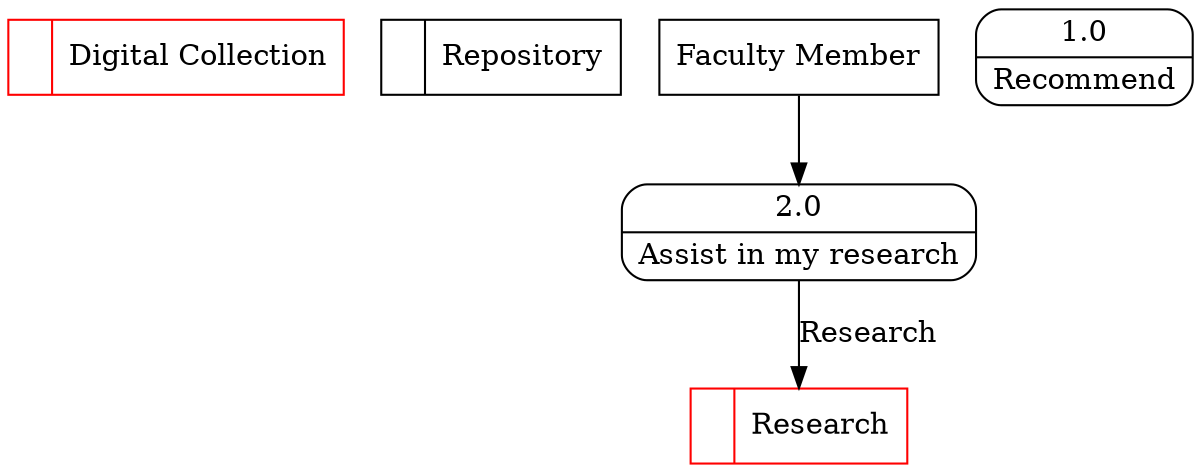 digraph dfd2{ 
node[shape=record]
200 [label="<f0>  |<f1> Digital Collection " color=red];
201 [label="<f0>  |<f1> Repository " ];
202 [label="Faculty Member" shape=box];
203 [label="{<f0> 1.0|<f1> Recommend }" shape=Mrecord];
2 [label="{<f0> 2.0|<f1> Assist in my research }" shape=Mrecord];
202 -> 2
1001 [label="<f0>  |<f1> Research " color=red];
2 -> 1001 [label="Research"]
}